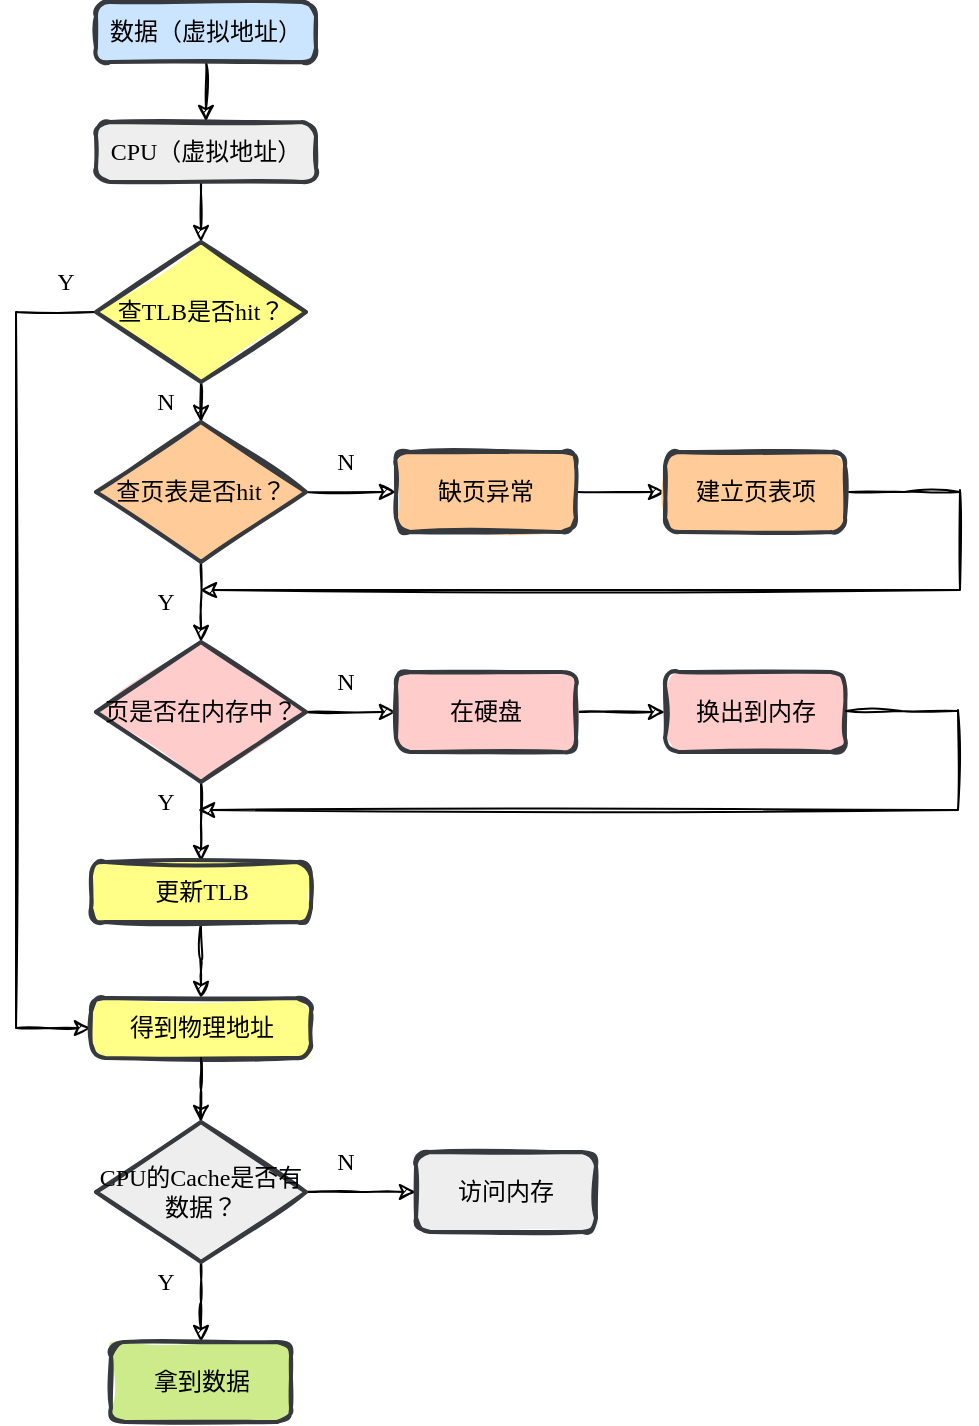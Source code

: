 <mxfile version="14.8.5" type="github">
  <diagram id="0tx-5QFWr5cOtWfD-GhC" name="第 1 页">
    <mxGraphModel dx="2109" dy="810" grid="0" gridSize="10" guides="1" tooltips="1" connect="1" arrows="1" fold="1" page="1" pageScale="1" pageWidth="1169" pageHeight="1654" math="0" shadow="0">
      <root>
        <mxCell id="0" />
        <mxCell id="1" parent="0" />
        <mxCell id="CyaAn1b1gV1JurpORJji-3" style="edgeStyle=orthogonalEdgeStyle;rounded=0;orthogonalLoop=1;jettySize=auto;html=1;exitX=0.5;exitY=1;exitDx=0;exitDy=0;entryX=0.5;entryY=0;entryDx=0;entryDy=0;sketch=1;" edge="1" parent="1" source="CyaAn1b1gV1JurpORJji-1" target="CyaAn1b1gV1JurpORJji-2">
          <mxGeometry relative="1" as="geometry" />
        </mxCell>
        <mxCell id="CyaAn1b1gV1JurpORJji-1" value="数据（虚拟地址）" style="rounded=1;whiteSpace=wrap;html=1;absoluteArcSize=1;arcSize=14;strokeWidth=2;sketch=1;fillStyle=solid;fillColor=#cce5ff;strokeColor=#36393d;" vertex="1" parent="1">
          <mxGeometry x="210" y="70" width="110" height="30" as="geometry" />
        </mxCell>
        <mxCell id="CyaAn1b1gV1JurpORJji-5" style="edgeStyle=orthogonalEdgeStyle;rounded=0;sketch=1;orthogonalLoop=1;jettySize=auto;html=1;exitX=0.5;exitY=1;exitDx=0;exitDy=0;entryX=0.5;entryY=0;entryDx=0;entryDy=0;entryPerimeter=0;" edge="1" parent="1" source="CyaAn1b1gV1JurpORJji-2" target="CyaAn1b1gV1JurpORJji-4">
          <mxGeometry relative="1" as="geometry" />
        </mxCell>
        <mxCell id="CyaAn1b1gV1JurpORJji-2" value="&lt;font face=&quot;Comic Sans MS&quot;&gt;CPU（虚拟地址）&lt;/font&gt;" style="rounded=1;whiteSpace=wrap;html=1;absoluteArcSize=1;arcSize=14;strokeWidth=2;sketch=1;fillStyle=solid;fillColor=#eeeeee;strokeColor=#36393d;" vertex="1" parent="1">
          <mxGeometry x="210" y="130" width="110" height="30" as="geometry" />
        </mxCell>
        <mxCell id="CyaAn1b1gV1JurpORJji-13" style="edgeStyle=orthogonalEdgeStyle;rounded=0;sketch=1;orthogonalLoop=1;jettySize=auto;html=1;exitX=0.5;exitY=1;exitDx=0;exitDy=0;exitPerimeter=0;" edge="1" parent="1" source="CyaAn1b1gV1JurpORJji-4" target="CyaAn1b1gV1JurpORJji-6">
          <mxGeometry relative="1" as="geometry" />
        </mxCell>
        <mxCell id="CyaAn1b1gV1JurpORJji-38" style="edgeStyle=orthogonalEdgeStyle;rounded=0;sketch=1;orthogonalLoop=1;jettySize=auto;html=1;exitX=0;exitY=0.5;exitDx=0;exitDy=0;exitPerimeter=0;entryX=0;entryY=0.5;entryDx=0;entryDy=0;fontFamily=Comic Sans MS;" edge="1" parent="1" source="CyaAn1b1gV1JurpORJji-4" target="CyaAn1b1gV1JurpORJji-34">
          <mxGeometry relative="1" as="geometry">
            <Array as="points">
              <mxPoint x="170" y="225" />
              <mxPoint x="170" y="583" />
            </Array>
          </mxGeometry>
        </mxCell>
        <mxCell id="CyaAn1b1gV1JurpORJji-4" value="&lt;font face=&quot;Comic Sans MS&quot;&gt;查TLB是否hit？&lt;/font&gt;" style="strokeWidth=2;html=1;shape=mxgraph.flowchart.decision;whiteSpace=wrap;sketch=1;fillColor=#ffff88;rounded=1;strokeColor=#36393d;arcSize=14;fillStyle=solid;" vertex="1" parent="1">
          <mxGeometry x="210" y="190" width="105" height="70" as="geometry" />
        </mxCell>
        <mxCell id="CyaAn1b1gV1JurpORJji-9" style="edgeStyle=orthogonalEdgeStyle;rounded=0;sketch=1;orthogonalLoop=1;jettySize=auto;html=1;exitX=1;exitY=0.5;exitDx=0;exitDy=0;exitPerimeter=0;entryX=0;entryY=0.5;entryDx=0;entryDy=0;" edge="1" parent="1" source="CyaAn1b1gV1JurpORJji-6" target="CyaAn1b1gV1JurpORJji-7">
          <mxGeometry relative="1" as="geometry" />
        </mxCell>
        <mxCell id="CyaAn1b1gV1JurpORJji-12" style="edgeStyle=orthogonalEdgeStyle;rounded=0;sketch=1;orthogonalLoop=1;jettySize=auto;html=1;exitX=0.5;exitY=1;exitDx=0;exitDy=0;exitPerimeter=0;" edge="1" parent="1" source="CyaAn1b1gV1JurpORJji-6">
          <mxGeometry relative="1" as="geometry">
            <mxPoint x="262.5" y="390" as="targetPoint" />
          </mxGeometry>
        </mxCell>
        <mxCell id="CyaAn1b1gV1JurpORJji-6" value="&lt;font face=&quot;Comic Sans MS&quot;&gt;查页表是否hit？&lt;/font&gt;" style="strokeWidth=2;html=1;shape=mxgraph.flowchart.decision;whiteSpace=wrap;sketch=1;fillColor=#ffcc99;rounded=1;strokeColor=#36393d;arcSize=14;fillStyle=solid;" vertex="1" parent="1">
          <mxGeometry x="210" y="280" width="105" height="70" as="geometry" />
        </mxCell>
        <mxCell id="CyaAn1b1gV1JurpORJji-10" style="edgeStyle=orthogonalEdgeStyle;rounded=0;sketch=1;orthogonalLoop=1;jettySize=auto;html=1;exitX=1;exitY=0.5;exitDx=0;exitDy=0;entryX=0;entryY=0.5;entryDx=0;entryDy=0;" edge="1" parent="1" source="CyaAn1b1gV1JurpORJji-7" target="CyaAn1b1gV1JurpORJji-8">
          <mxGeometry relative="1" as="geometry" />
        </mxCell>
        <mxCell id="CyaAn1b1gV1JurpORJji-7" value="缺页异常" style="rounded=1;whiteSpace=wrap;html=1;absoluteArcSize=1;arcSize=14;strokeWidth=2;sketch=1;fillStyle=solid;fillColor=#ffcc99;strokeColor=#36393d;" vertex="1" parent="1">
          <mxGeometry x="360" y="295" width="90" height="40" as="geometry" />
        </mxCell>
        <mxCell id="CyaAn1b1gV1JurpORJji-51" style="edgeStyle=elbowEdgeStyle;rounded=0;sketch=1;orthogonalLoop=1;jettySize=auto;elbow=vertical;html=1;exitX=1;exitY=0.5;exitDx=0;exitDy=0;fontFamily=Comic Sans MS;startArrow=none;startFill=0;endArrow=none;endFill=0;" edge="1" parent="1">
          <mxGeometry relative="1" as="geometry">
            <mxPoint x="642" y="315" as="targetPoint" />
            <mxPoint x="586.5" y="315" as="sourcePoint" />
          </mxGeometry>
        </mxCell>
        <mxCell id="CyaAn1b1gV1JurpORJji-8" value="建立页表项" style="rounded=1;whiteSpace=wrap;html=1;absoluteArcSize=1;arcSize=14;strokeWidth=2;sketch=1;fillStyle=solid;fillColor=#ffcc99;strokeColor=#36393d;" vertex="1" parent="1">
          <mxGeometry x="494.5" y="295" width="90" height="40" as="geometry" />
        </mxCell>
        <UserObject label="N" placeholders="1" name="Variable" id="CyaAn1b1gV1JurpORJji-14">
          <mxCell style="text;html=1;strokeColor=none;fillColor=none;align=center;verticalAlign=middle;whiteSpace=wrap;overflow=hidden;rounded=1;sketch=1;fillStyle=solid;fontFamily=Comic Sans MS;" vertex="1" parent="1">
            <mxGeometry x="230" y="260" width="30" height="20" as="geometry" />
          </mxCell>
        </UserObject>
        <UserObject label="Y" placeholders="1" name="Variable" id="CyaAn1b1gV1JurpORJji-15">
          <mxCell style="text;html=1;strokeColor=none;fillColor=none;align=center;verticalAlign=middle;whiteSpace=wrap;overflow=hidden;rounded=1;sketch=1;fillStyle=solid;fontFamily=Comic Sans MS;" vertex="1" parent="1">
            <mxGeometry x="230" y="360" width="30" height="20" as="geometry" />
          </mxCell>
        </UserObject>
        <UserObject label="N" placeholders="1" name="Variable" id="CyaAn1b1gV1JurpORJji-16">
          <mxCell style="text;html=1;strokeColor=none;fillColor=none;align=center;verticalAlign=middle;whiteSpace=wrap;overflow=hidden;rounded=1;sketch=1;fillStyle=solid;fontFamily=Comic Sans MS;arcSize=0;" vertex="1" parent="1">
            <mxGeometry x="320" y="290" width="30" height="20" as="geometry" />
          </mxCell>
        </UserObject>
        <mxCell id="CyaAn1b1gV1JurpORJji-23" style="edgeStyle=orthogonalEdgeStyle;rounded=0;sketch=1;orthogonalLoop=1;jettySize=auto;html=1;exitX=1;exitY=0.5;exitDx=0;exitDy=0;exitPerimeter=0;entryX=0;entryY=0.5;entryDx=0;entryDy=0;" edge="1" parent="1" source="CyaAn1b1gV1JurpORJji-25" target="CyaAn1b1gV1JurpORJji-27">
          <mxGeometry relative="1" as="geometry" />
        </mxCell>
        <mxCell id="CyaAn1b1gV1JurpORJji-24" style="edgeStyle=orthogonalEdgeStyle;rounded=0;sketch=1;orthogonalLoop=1;jettySize=auto;html=1;exitX=0.5;exitY=1;exitDx=0;exitDy=0;exitPerimeter=0;" edge="1" parent="1" source="CyaAn1b1gV1JurpORJji-25">
          <mxGeometry relative="1" as="geometry">
            <mxPoint x="262.5" y="500" as="targetPoint" />
          </mxGeometry>
        </mxCell>
        <mxCell id="CyaAn1b1gV1JurpORJji-25" value="&lt;font face=&quot;Comic Sans MS&quot;&gt;页是否在内存中？&lt;/font&gt;" style="strokeWidth=2;html=1;shape=mxgraph.flowchart.decision;whiteSpace=wrap;sketch=1;fillColor=#ffcccc;rounded=1;strokeColor=#36393d;arcSize=14;fillStyle=solid;" vertex="1" parent="1">
          <mxGeometry x="210" y="390" width="105" height="70" as="geometry" />
        </mxCell>
        <mxCell id="CyaAn1b1gV1JurpORJji-26" style="edgeStyle=orthogonalEdgeStyle;rounded=0;sketch=1;orthogonalLoop=1;jettySize=auto;html=1;exitX=1;exitY=0.5;exitDx=0;exitDy=0;entryX=0;entryY=0.5;entryDx=0;entryDy=0;" edge="1" parent="1" source="CyaAn1b1gV1JurpORJji-27" target="CyaAn1b1gV1JurpORJji-29">
          <mxGeometry relative="1" as="geometry" />
        </mxCell>
        <mxCell id="CyaAn1b1gV1JurpORJji-27" value="在硬盘" style="rounded=1;whiteSpace=wrap;html=1;absoluteArcSize=1;arcSize=14;strokeWidth=2;sketch=1;fillStyle=solid;fillColor=#ffcccc;strokeColor=#36393d;" vertex="1" parent="1">
          <mxGeometry x="360" y="405" width="90" height="40" as="geometry" />
        </mxCell>
        <mxCell id="CyaAn1b1gV1JurpORJji-29" value="换出到内存" style="rounded=1;whiteSpace=wrap;html=1;absoluteArcSize=1;arcSize=14;strokeWidth=2;sketch=1;fillStyle=solid;fillColor=#ffcccc;strokeColor=#36393d;" vertex="1" parent="1">
          <mxGeometry x="494.5" y="405" width="90" height="40" as="geometry" />
        </mxCell>
        <UserObject label="N" placeholders="1" name="Variable" id="CyaAn1b1gV1JurpORJji-30">
          <mxCell style="text;html=1;strokeColor=none;fillColor=none;align=center;verticalAlign=middle;whiteSpace=wrap;overflow=hidden;rounded=1;sketch=1;fillStyle=solid;fontFamily=Comic Sans MS;arcSize=0;" vertex="1" parent="1">
            <mxGeometry x="320" y="400" width="30" height="20" as="geometry" />
          </mxCell>
        </UserObject>
        <UserObject label="Y" placeholders="1" name="Variable" id="CyaAn1b1gV1JurpORJji-31">
          <mxCell style="text;html=1;strokeColor=none;fillColor=none;align=center;verticalAlign=middle;whiteSpace=wrap;overflow=hidden;rounded=1;sketch=1;fillStyle=solid;fontFamily=Comic Sans MS;" vertex="1" parent="1">
            <mxGeometry x="230" y="460" width="30" height="20" as="geometry" />
          </mxCell>
        </UserObject>
        <mxCell id="CyaAn1b1gV1JurpORJji-36" style="edgeStyle=orthogonalEdgeStyle;curved=1;rounded=0;sketch=1;orthogonalLoop=1;jettySize=auto;html=1;exitX=0.5;exitY=1;exitDx=0;exitDy=0;fontFamily=Comic Sans MS;" edge="1" parent="1" source="CyaAn1b1gV1JurpORJji-33" target="CyaAn1b1gV1JurpORJji-34">
          <mxGeometry relative="1" as="geometry" />
        </mxCell>
        <mxCell id="CyaAn1b1gV1JurpORJji-33" value="&lt;font face=&quot;Comic Sans MS&quot;&gt;更新TLB&lt;/font&gt;" style="rounded=1;whiteSpace=wrap;html=1;absoluteArcSize=1;arcSize=14;strokeWidth=2;sketch=1;fillStyle=solid;fillColor=#ffff88;strokeColor=#36393d;" vertex="1" parent="1">
          <mxGeometry x="207.5" y="500" width="110" height="30" as="geometry" />
        </mxCell>
        <mxCell id="CyaAn1b1gV1JurpORJji-55" style="edgeStyle=elbowEdgeStyle;rounded=0;sketch=1;orthogonalLoop=1;jettySize=auto;elbow=vertical;html=1;exitX=0.5;exitY=1;exitDx=0;exitDy=0;fontFamily=Comic Sans MS;startArrow=none;startFill=0;endArrow=none;endFill=0;" edge="1" parent="1" source="CyaAn1b1gV1JurpORJji-34" target="CyaAn1b1gV1JurpORJji-54">
          <mxGeometry relative="1" as="geometry" />
        </mxCell>
        <mxCell id="CyaAn1b1gV1JurpORJji-34" value="&lt;font face=&quot;Comic Sans MS&quot;&gt;得到物理地址&lt;/font&gt;" style="rounded=1;whiteSpace=wrap;html=1;absoluteArcSize=1;arcSize=14;strokeWidth=2;sketch=1;fillStyle=solid;fillColor=#ffff88;strokeColor=#36393d;" vertex="1" parent="1">
          <mxGeometry x="207.5" y="568" width="110" height="30" as="geometry" />
        </mxCell>
        <UserObject label="Y" placeholders="1" name="Variable" id="CyaAn1b1gV1JurpORJji-40">
          <mxCell style="text;html=1;strokeColor=none;fillColor=none;align=center;verticalAlign=middle;whiteSpace=wrap;overflow=hidden;rounded=1;sketch=1;fillStyle=solid;fontFamily=Comic Sans MS;" vertex="1" parent="1">
            <mxGeometry x="180" y="200" width="30" height="20" as="geometry" />
          </mxCell>
        </UserObject>
        <mxCell id="CyaAn1b1gV1JurpORJji-49" style="edgeStyle=elbowEdgeStyle;rounded=0;sketch=1;orthogonalLoop=1;jettySize=auto;elbow=vertical;html=1;exitX=1;exitY=0.5;exitDx=0;exitDy=0;fontFamily=Comic Sans MS;startArrow=classic;startFill=1;endArrow=none;endFill=0;" edge="1" parent="1">
          <mxGeometry relative="1" as="geometry">
            <mxPoint x="642" y="314" as="targetPoint" />
            <mxPoint x="262" y="364" as="sourcePoint" />
            <Array as="points">
              <mxPoint x="650" y="364" />
            </Array>
          </mxGeometry>
        </mxCell>
        <mxCell id="CyaAn1b1gV1JurpORJji-52" style="edgeStyle=elbowEdgeStyle;rounded=0;sketch=1;orthogonalLoop=1;jettySize=auto;elbow=vertical;html=1;exitX=1;exitY=0.5;exitDx=0;exitDy=0;fontFamily=Comic Sans MS;startArrow=none;startFill=0;endArrow=none;endFill=0;" edge="1" parent="1">
          <mxGeometry relative="1" as="geometry">
            <mxPoint x="640.5" y="424.5" as="targetPoint" />
            <mxPoint x="585" y="424.5" as="sourcePoint" />
          </mxGeometry>
        </mxCell>
        <mxCell id="CyaAn1b1gV1JurpORJji-53" style="edgeStyle=elbowEdgeStyle;rounded=0;sketch=1;orthogonalLoop=1;jettySize=auto;elbow=vertical;html=1;exitX=1;exitY=0.5;exitDx=0;exitDy=0;fontFamily=Comic Sans MS;startArrow=classic;startFill=1;endArrow=none;endFill=0;" edge="1" parent="1">
          <mxGeometry relative="1" as="geometry">
            <mxPoint x="641" y="424" as="targetPoint" />
            <mxPoint x="261" y="474" as="sourcePoint" />
            <Array as="points">
              <mxPoint x="649" y="474" />
            </Array>
          </mxGeometry>
        </mxCell>
        <mxCell id="CyaAn1b1gV1JurpORJji-56" value="" style="edgeStyle=elbowEdgeStyle;rounded=0;sketch=1;orthogonalLoop=1;jettySize=auto;elbow=vertical;html=1;fontFamily=Comic Sans MS;startArrow=classic;startFill=1;endArrow=none;endFill=0;" edge="1" parent="1" source="CyaAn1b1gV1JurpORJji-54" target="CyaAn1b1gV1JurpORJji-34">
          <mxGeometry relative="1" as="geometry" />
        </mxCell>
        <mxCell id="CyaAn1b1gV1JurpORJji-60" style="edgeStyle=elbowEdgeStyle;rounded=0;sketch=1;orthogonalLoop=1;jettySize=auto;elbow=vertical;html=1;exitX=1;exitY=0.5;exitDx=0;exitDy=0;exitPerimeter=0;entryX=0;entryY=0.5;entryDx=0;entryDy=0;fontFamily=Comic Sans MS;startArrow=none;startFill=0;endArrow=classic;endFill=1;" edge="1" parent="1" source="CyaAn1b1gV1JurpORJji-54" target="CyaAn1b1gV1JurpORJji-59">
          <mxGeometry relative="1" as="geometry" />
        </mxCell>
        <mxCell id="CyaAn1b1gV1JurpORJji-63" style="edgeStyle=elbowEdgeStyle;rounded=0;sketch=1;orthogonalLoop=1;jettySize=auto;elbow=vertical;html=1;exitX=0.5;exitY=1;exitDx=0;exitDy=0;exitPerimeter=0;entryX=0.5;entryY=0;entryDx=0;entryDy=0;fontFamily=Comic Sans MS;startArrow=none;startFill=0;endArrow=classic;endFill=1;" edge="1" parent="1" source="CyaAn1b1gV1JurpORJji-54" target="CyaAn1b1gV1JurpORJji-62">
          <mxGeometry relative="1" as="geometry" />
        </mxCell>
        <mxCell id="CyaAn1b1gV1JurpORJji-54" value="&lt;font face=&quot;Comic Sans MS&quot;&gt;CPU的Cache是否有数据？&lt;/font&gt;" style="strokeWidth=2;html=1;shape=mxgraph.flowchart.decision;whiteSpace=wrap;sketch=1;fillColor=#eeeeee;rounded=1;strokeColor=#36393d;arcSize=14;fillStyle=solid;" vertex="1" parent="1">
          <mxGeometry x="210" y="630" width="105" height="70" as="geometry" />
        </mxCell>
        <mxCell id="CyaAn1b1gV1JurpORJji-59" value="访问内存" style="rounded=1;whiteSpace=wrap;html=1;absoluteArcSize=1;arcSize=14;strokeWidth=2;sketch=1;fillStyle=solid;fillColor=#eeeeee;strokeColor=#36393d;" vertex="1" parent="1">
          <mxGeometry x="370" y="645" width="90" height="40" as="geometry" />
        </mxCell>
        <UserObject label="N" placeholders="1" name="Variable" id="CyaAn1b1gV1JurpORJji-61">
          <mxCell style="text;html=1;strokeColor=none;fillColor=none;align=center;verticalAlign=middle;whiteSpace=wrap;overflow=hidden;rounded=1;sketch=1;fillStyle=solid;fontFamily=Comic Sans MS;arcSize=0;" vertex="1" parent="1">
            <mxGeometry x="320" y="640" width="30" height="20" as="geometry" />
          </mxCell>
        </UserObject>
        <mxCell id="CyaAn1b1gV1JurpORJji-62" value="拿到数据" style="rounded=1;whiteSpace=wrap;html=1;absoluteArcSize=1;arcSize=14;strokeWidth=2;sketch=1;fillStyle=solid;fillColor=#cdeb8b;strokeColor=#36393d;" vertex="1" parent="1">
          <mxGeometry x="217.5" y="740" width="90" height="40" as="geometry" />
        </mxCell>
        <UserObject label="Y" placeholders="1" name="Variable" id="CyaAn1b1gV1JurpORJji-64">
          <mxCell style="text;html=1;strokeColor=none;fillColor=none;align=center;verticalAlign=middle;whiteSpace=wrap;overflow=hidden;rounded=1;sketch=1;fillStyle=solid;fontFamily=Comic Sans MS;" vertex="1" parent="1">
            <mxGeometry x="230" y="700" width="30" height="20" as="geometry" />
          </mxCell>
        </UserObject>
      </root>
    </mxGraphModel>
  </diagram>
</mxfile>
